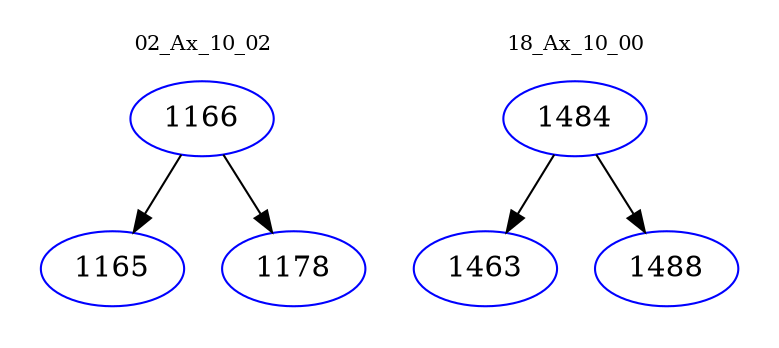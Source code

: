 digraph{
subgraph cluster_0 {
color = white
label = "02_Ax_10_02";
fontsize=10;
T0_1166 [label="1166", color="blue"]
T0_1166 -> T0_1165 [color="black"]
T0_1165 [label="1165", color="blue"]
T0_1166 -> T0_1178 [color="black"]
T0_1178 [label="1178", color="blue"]
}
subgraph cluster_1 {
color = white
label = "18_Ax_10_00";
fontsize=10;
T1_1484 [label="1484", color="blue"]
T1_1484 -> T1_1463 [color="black"]
T1_1463 [label="1463", color="blue"]
T1_1484 -> T1_1488 [color="black"]
T1_1488 [label="1488", color="blue"]
}
}
